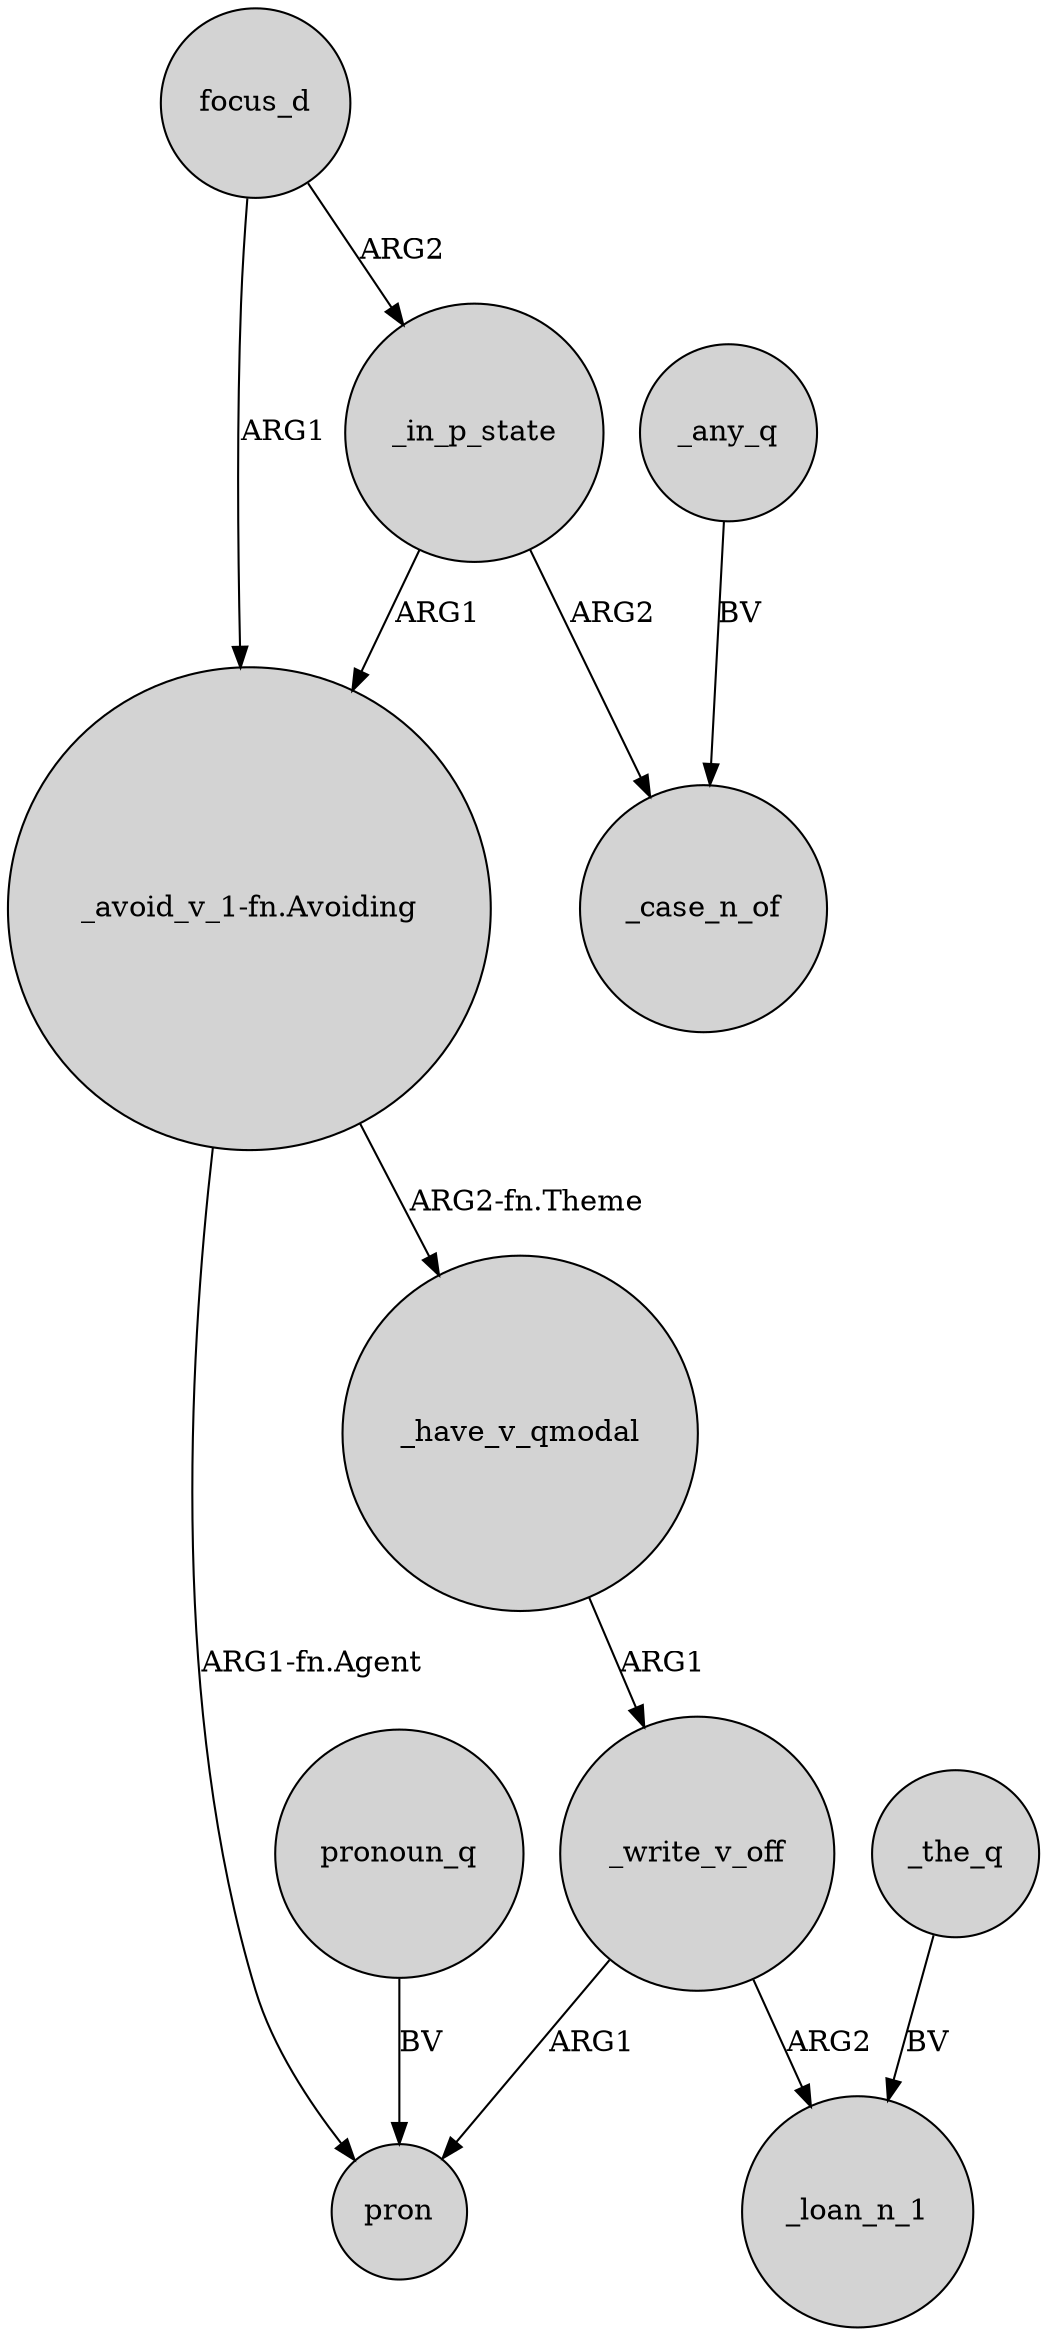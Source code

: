digraph {
	node [shape=circle style=filled]
	focus_d -> "_avoid_v_1-fn.Avoiding" [label=ARG1]
	_write_v_off -> pron [label=ARG1]
	_in_p_state -> "_avoid_v_1-fn.Avoiding" [label=ARG1]
	"_avoid_v_1-fn.Avoiding" -> pron [label="ARG1-fn.Agent"]
	_write_v_off -> _loan_n_1 [label=ARG2]
	_any_q -> _case_n_of [label=BV]
	_the_q -> _loan_n_1 [label=BV]
	_in_p_state -> _case_n_of [label=ARG2]
	"_avoid_v_1-fn.Avoiding" -> _have_v_qmodal [label="ARG2-fn.Theme"]
	_have_v_qmodal -> _write_v_off [label=ARG1]
	focus_d -> _in_p_state [label=ARG2]
	pronoun_q -> pron [label=BV]
}
